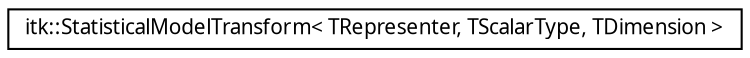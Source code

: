 digraph G
{
  edge [fontname="FreeSans.ttf",fontsize="10",labelfontname="FreeSans.ttf",labelfontsize="10"];
  node [fontname="FreeSans.ttf",fontsize="10",shape=record];
  rankdir="LR";
  Node1 [label="itk::StatisticalModelTransform\< TRepresenter, TScalarType, TDimension \>",height=0.2,width=0.4,color="black", fillcolor="white", style="filled",URL="$classitk_1_1StatisticalModelTransform.html",tooltip="An itk transform that allows for deformations defined by a given Statistical Model."];
}
